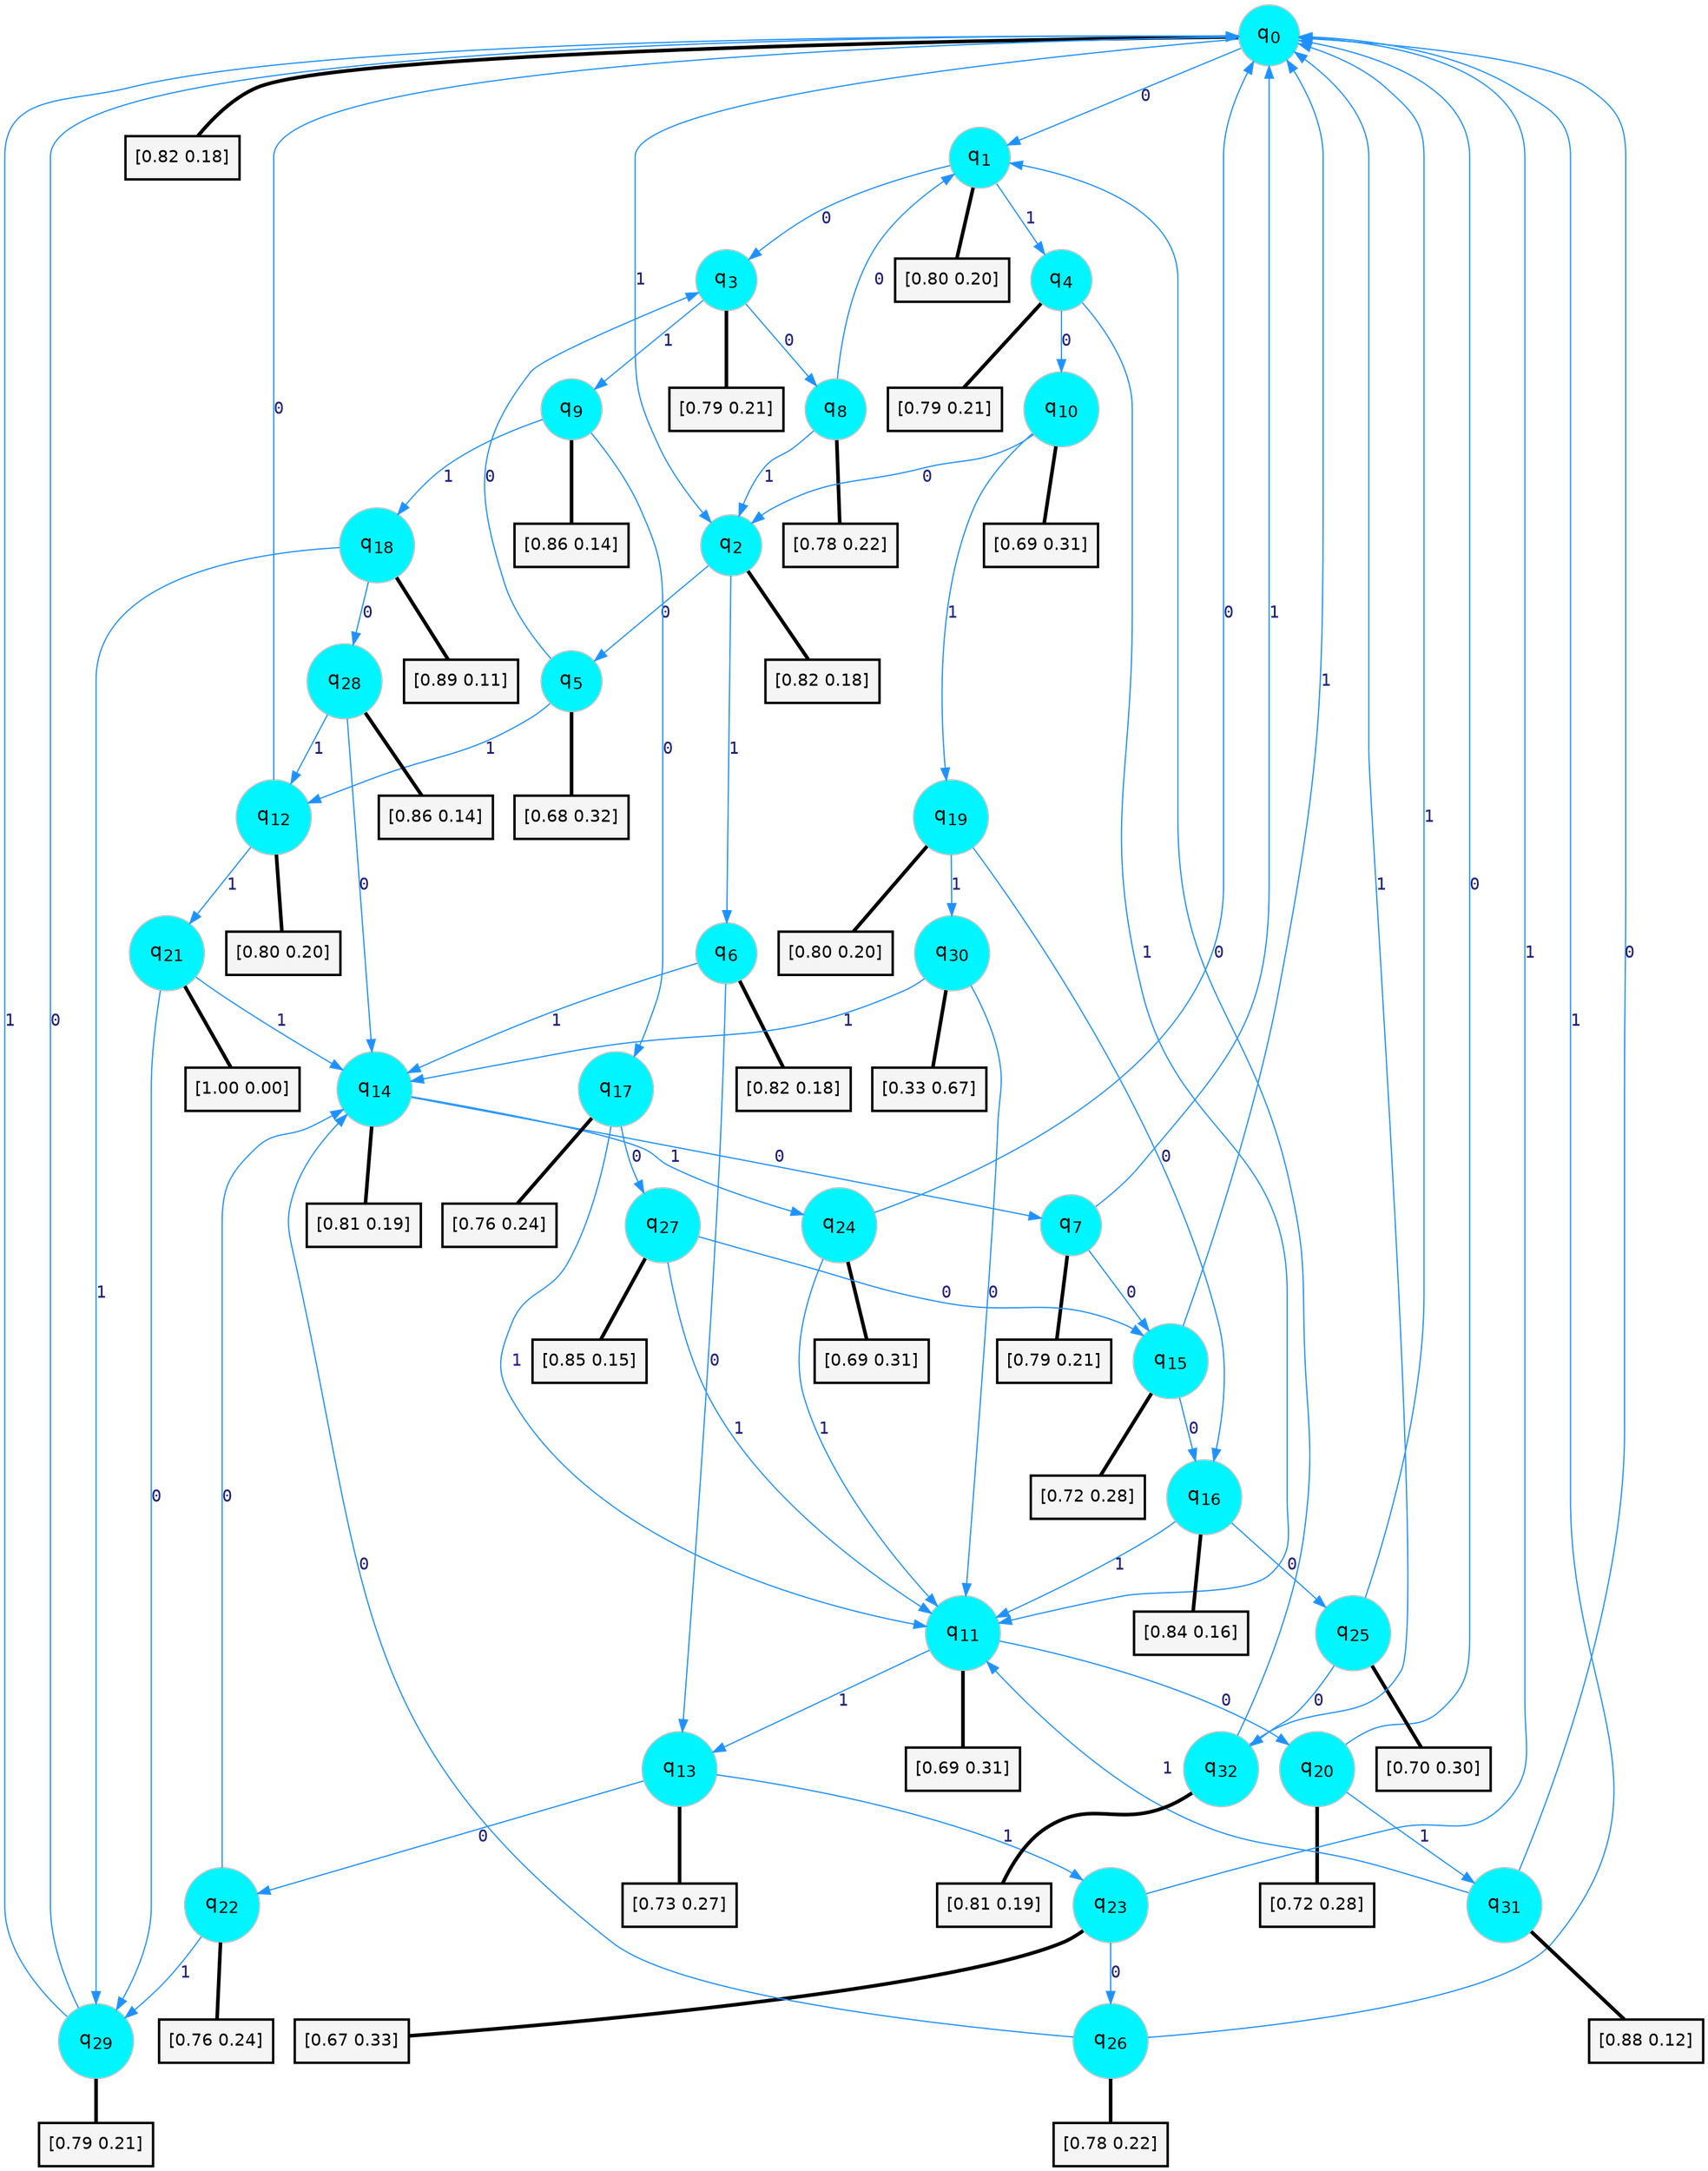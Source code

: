 digraph G {
graph [
bgcolor=transparent, dpi=300, rankdir=TD, size="40,25"];
node [
color=gray, fillcolor=turquoise1, fontcolor=black, fontname=Helvetica, fontsize=16, fontweight=bold, shape=circle, style=filled];
edge [
arrowsize=1, color=dodgerblue1, fontcolor=midnightblue, fontname=courier, fontweight=bold, penwidth=1, style=solid, weight=20];
0[label=<q<SUB>0</SUB>>];
1[label=<q<SUB>1</SUB>>];
2[label=<q<SUB>2</SUB>>];
3[label=<q<SUB>3</SUB>>];
4[label=<q<SUB>4</SUB>>];
5[label=<q<SUB>5</SUB>>];
6[label=<q<SUB>6</SUB>>];
7[label=<q<SUB>7</SUB>>];
8[label=<q<SUB>8</SUB>>];
9[label=<q<SUB>9</SUB>>];
10[label=<q<SUB>10</SUB>>];
11[label=<q<SUB>11</SUB>>];
12[label=<q<SUB>12</SUB>>];
13[label=<q<SUB>13</SUB>>];
14[label=<q<SUB>14</SUB>>];
15[label=<q<SUB>15</SUB>>];
16[label=<q<SUB>16</SUB>>];
17[label=<q<SUB>17</SUB>>];
18[label=<q<SUB>18</SUB>>];
19[label=<q<SUB>19</SUB>>];
20[label=<q<SUB>20</SUB>>];
21[label=<q<SUB>21</SUB>>];
22[label=<q<SUB>22</SUB>>];
23[label=<q<SUB>23</SUB>>];
24[label=<q<SUB>24</SUB>>];
25[label=<q<SUB>25</SUB>>];
26[label=<q<SUB>26</SUB>>];
27[label=<q<SUB>27</SUB>>];
28[label=<q<SUB>28</SUB>>];
29[label=<q<SUB>29</SUB>>];
30[label=<q<SUB>30</SUB>>];
31[label=<q<SUB>31</SUB>>];
32[label=<q<SUB>32</SUB>>];
33[label="[0.82 0.18]", shape=box,fontcolor=black, fontname=Helvetica, fontsize=14, penwidth=2, fillcolor=whitesmoke,color=black];
34[label="[0.80 0.20]", shape=box,fontcolor=black, fontname=Helvetica, fontsize=14, penwidth=2, fillcolor=whitesmoke,color=black];
35[label="[0.82 0.18]", shape=box,fontcolor=black, fontname=Helvetica, fontsize=14, penwidth=2, fillcolor=whitesmoke,color=black];
36[label="[0.79 0.21]", shape=box,fontcolor=black, fontname=Helvetica, fontsize=14, penwidth=2, fillcolor=whitesmoke,color=black];
37[label="[0.79 0.21]", shape=box,fontcolor=black, fontname=Helvetica, fontsize=14, penwidth=2, fillcolor=whitesmoke,color=black];
38[label="[0.68 0.32]", shape=box,fontcolor=black, fontname=Helvetica, fontsize=14, penwidth=2, fillcolor=whitesmoke,color=black];
39[label="[0.82 0.18]", shape=box,fontcolor=black, fontname=Helvetica, fontsize=14, penwidth=2, fillcolor=whitesmoke,color=black];
40[label="[0.79 0.21]", shape=box,fontcolor=black, fontname=Helvetica, fontsize=14, penwidth=2, fillcolor=whitesmoke,color=black];
41[label="[0.78 0.22]", shape=box,fontcolor=black, fontname=Helvetica, fontsize=14, penwidth=2, fillcolor=whitesmoke,color=black];
42[label="[0.86 0.14]", shape=box,fontcolor=black, fontname=Helvetica, fontsize=14, penwidth=2, fillcolor=whitesmoke,color=black];
43[label="[0.69 0.31]", shape=box,fontcolor=black, fontname=Helvetica, fontsize=14, penwidth=2, fillcolor=whitesmoke,color=black];
44[label="[0.69 0.31]", shape=box,fontcolor=black, fontname=Helvetica, fontsize=14, penwidth=2, fillcolor=whitesmoke,color=black];
45[label="[0.80 0.20]", shape=box,fontcolor=black, fontname=Helvetica, fontsize=14, penwidth=2, fillcolor=whitesmoke,color=black];
46[label="[0.73 0.27]", shape=box,fontcolor=black, fontname=Helvetica, fontsize=14, penwidth=2, fillcolor=whitesmoke,color=black];
47[label="[0.81 0.19]", shape=box,fontcolor=black, fontname=Helvetica, fontsize=14, penwidth=2, fillcolor=whitesmoke,color=black];
48[label="[0.72 0.28]", shape=box,fontcolor=black, fontname=Helvetica, fontsize=14, penwidth=2, fillcolor=whitesmoke,color=black];
49[label="[0.84 0.16]", shape=box,fontcolor=black, fontname=Helvetica, fontsize=14, penwidth=2, fillcolor=whitesmoke,color=black];
50[label="[0.76 0.24]", shape=box,fontcolor=black, fontname=Helvetica, fontsize=14, penwidth=2, fillcolor=whitesmoke,color=black];
51[label="[0.89 0.11]", shape=box,fontcolor=black, fontname=Helvetica, fontsize=14, penwidth=2, fillcolor=whitesmoke,color=black];
52[label="[0.80 0.20]", shape=box,fontcolor=black, fontname=Helvetica, fontsize=14, penwidth=2, fillcolor=whitesmoke,color=black];
53[label="[0.72 0.28]", shape=box,fontcolor=black, fontname=Helvetica, fontsize=14, penwidth=2, fillcolor=whitesmoke,color=black];
54[label="[1.00 0.00]", shape=box,fontcolor=black, fontname=Helvetica, fontsize=14, penwidth=2, fillcolor=whitesmoke,color=black];
55[label="[0.76 0.24]", shape=box,fontcolor=black, fontname=Helvetica, fontsize=14, penwidth=2, fillcolor=whitesmoke,color=black];
56[label="[0.67 0.33]", shape=box,fontcolor=black, fontname=Helvetica, fontsize=14, penwidth=2, fillcolor=whitesmoke,color=black];
57[label="[0.69 0.31]", shape=box,fontcolor=black, fontname=Helvetica, fontsize=14, penwidth=2, fillcolor=whitesmoke,color=black];
58[label="[0.70 0.30]", shape=box,fontcolor=black, fontname=Helvetica, fontsize=14, penwidth=2, fillcolor=whitesmoke,color=black];
59[label="[0.78 0.22]", shape=box,fontcolor=black, fontname=Helvetica, fontsize=14, penwidth=2, fillcolor=whitesmoke,color=black];
60[label="[0.85 0.15]", shape=box,fontcolor=black, fontname=Helvetica, fontsize=14, penwidth=2, fillcolor=whitesmoke,color=black];
61[label="[0.86 0.14]", shape=box,fontcolor=black, fontname=Helvetica, fontsize=14, penwidth=2, fillcolor=whitesmoke,color=black];
62[label="[0.79 0.21]", shape=box,fontcolor=black, fontname=Helvetica, fontsize=14, penwidth=2, fillcolor=whitesmoke,color=black];
63[label="[0.33 0.67]", shape=box,fontcolor=black, fontname=Helvetica, fontsize=14, penwidth=2, fillcolor=whitesmoke,color=black];
64[label="[0.88 0.12]", shape=box,fontcolor=black, fontname=Helvetica, fontsize=14, penwidth=2, fillcolor=whitesmoke,color=black];
65[label="[0.81 0.19]", shape=box,fontcolor=black, fontname=Helvetica, fontsize=14, penwidth=2, fillcolor=whitesmoke,color=black];
0->1 [label=0];
0->2 [label=1];
0->33 [arrowhead=none, penwidth=3,color=black];
1->3 [label=0];
1->4 [label=1];
1->34 [arrowhead=none, penwidth=3,color=black];
2->5 [label=0];
2->6 [label=1];
2->35 [arrowhead=none, penwidth=3,color=black];
3->8 [label=0];
3->9 [label=1];
3->36 [arrowhead=none, penwidth=3,color=black];
4->10 [label=0];
4->11 [label=1];
4->37 [arrowhead=none, penwidth=3,color=black];
5->3 [label=0];
5->12 [label=1];
5->38 [arrowhead=none, penwidth=3,color=black];
6->13 [label=0];
6->14 [label=1];
6->39 [arrowhead=none, penwidth=3,color=black];
7->15 [label=0];
7->0 [label=1];
7->40 [arrowhead=none, penwidth=3,color=black];
8->1 [label=0];
8->2 [label=1];
8->41 [arrowhead=none, penwidth=3,color=black];
9->17 [label=0];
9->18 [label=1];
9->42 [arrowhead=none, penwidth=3,color=black];
10->2 [label=0];
10->19 [label=1];
10->43 [arrowhead=none, penwidth=3,color=black];
11->20 [label=0];
11->13 [label=1];
11->44 [arrowhead=none, penwidth=3,color=black];
12->0 [label=0];
12->21 [label=1];
12->45 [arrowhead=none, penwidth=3,color=black];
13->22 [label=0];
13->23 [label=1];
13->46 [arrowhead=none, penwidth=3,color=black];
14->7 [label=0];
14->24 [label=1];
14->47 [arrowhead=none, penwidth=3,color=black];
15->16 [label=0];
15->0 [label=1];
15->48 [arrowhead=none, penwidth=3,color=black];
16->25 [label=0];
16->11 [label=1];
16->49 [arrowhead=none, penwidth=3,color=black];
17->27 [label=0];
17->11 [label=1];
17->50 [arrowhead=none, penwidth=3,color=black];
18->28 [label=0];
18->29 [label=1];
18->51 [arrowhead=none, penwidth=3,color=black];
19->16 [label=0];
19->30 [label=1];
19->52 [arrowhead=none, penwidth=3,color=black];
20->0 [label=0];
20->31 [label=1];
20->53 [arrowhead=none, penwidth=3,color=black];
21->29 [label=0];
21->14 [label=1];
21->54 [arrowhead=none, penwidth=3,color=black];
22->14 [label=0];
22->29 [label=1];
22->55 [arrowhead=none, penwidth=3,color=black];
23->26 [label=0];
23->0 [label=1];
23->56 [arrowhead=none, penwidth=3,color=black];
24->0 [label=0];
24->11 [label=1];
24->57 [arrowhead=none, penwidth=3,color=black];
25->32 [label=0];
25->0 [label=1];
25->58 [arrowhead=none, penwidth=3,color=black];
26->14 [label=0];
26->0 [label=1];
26->59 [arrowhead=none, penwidth=3,color=black];
27->15 [label=0];
27->11 [label=1];
27->60 [arrowhead=none, penwidth=3,color=black];
28->14 [label=0];
28->12 [label=1];
28->61 [arrowhead=none, penwidth=3,color=black];
29->0 [label=0];
29->0 [label=1];
29->62 [arrowhead=none, penwidth=3,color=black];
30->11 [label=0];
30->14 [label=1];
30->63 [arrowhead=none, penwidth=3,color=black];
31->0 [label=0];
31->11 [label=1];
31->64 [arrowhead=none, penwidth=3,color=black];
32->1 [label=0];
32->0 [label=1];
32->65 [arrowhead=none, penwidth=3,color=black];
}
